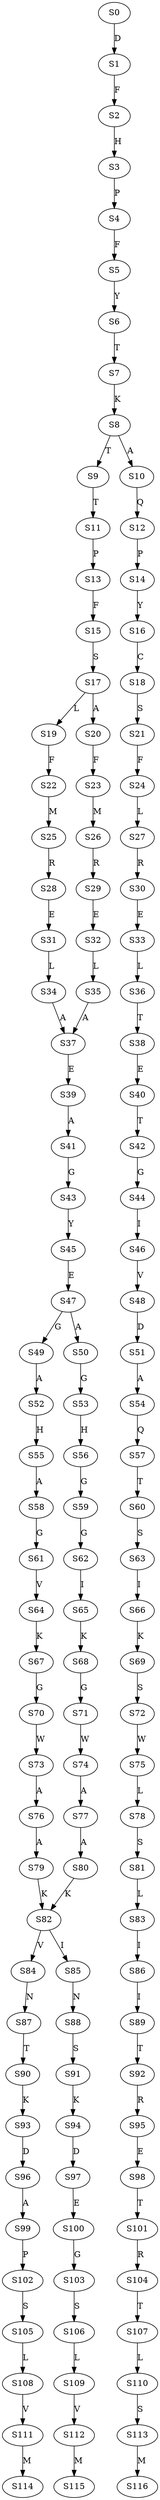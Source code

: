 strict digraph  {
	S0 -> S1 [ label = D ];
	S1 -> S2 [ label = F ];
	S2 -> S3 [ label = H ];
	S3 -> S4 [ label = P ];
	S4 -> S5 [ label = F ];
	S5 -> S6 [ label = Y ];
	S6 -> S7 [ label = T ];
	S7 -> S8 [ label = K ];
	S8 -> S9 [ label = T ];
	S8 -> S10 [ label = A ];
	S9 -> S11 [ label = T ];
	S10 -> S12 [ label = Q ];
	S11 -> S13 [ label = P ];
	S12 -> S14 [ label = P ];
	S13 -> S15 [ label = F ];
	S14 -> S16 [ label = Y ];
	S15 -> S17 [ label = S ];
	S16 -> S18 [ label = C ];
	S17 -> S19 [ label = L ];
	S17 -> S20 [ label = A ];
	S18 -> S21 [ label = S ];
	S19 -> S22 [ label = F ];
	S20 -> S23 [ label = F ];
	S21 -> S24 [ label = F ];
	S22 -> S25 [ label = M ];
	S23 -> S26 [ label = M ];
	S24 -> S27 [ label = L ];
	S25 -> S28 [ label = R ];
	S26 -> S29 [ label = R ];
	S27 -> S30 [ label = R ];
	S28 -> S31 [ label = E ];
	S29 -> S32 [ label = E ];
	S30 -> S33 [ label = E ];
	S31 -> S34 [ label = L ];
	S32 -> S35 [ label = L ];
	S33 -> S36 [ label = L ];
	S34 -> S37 [ label = A ];
	S35 -> S37 [ label = A ];
	S36 -> S38 [ label = T ];
	S37 -> S39 [ label = E ];
	S38 -> S40 [ label = E ];
	S39 -> S41 [ label = A ];
	S40 -> S42 [ label = T ];
	S41 -> S43 [ label = G ];
	S42 -> S44 [ label = G ];
	S43 -> S45 [ label = Y ];
	S44 -> S46 [ label = I ];
	S45 -> S47 [ label = E ];
	S46 -> S48 [ label = V ];
	S47 -> S49 [ label = G ];
	S47 -> S50 [ label = A ];
	S48 -> S51 [ label = D ];
	S49 -> S52 [ label = A ];
	S50 -> S53 [ label = G ];
	S51 -> S54 [ label = A ];
	S52 -> S55 [ label = H ];
	S53 -> S56 [ label = H ];
	S54 -> S57 [ label = Q ];
	S55 -> S58 [ label = A ];
	S56 -> S59 [ label = G ];
	S57 -> S60 [ label = T ];
	S58 -> S61 [ label = G ];
	S59 -> S62 [ label = G ];
	S60 -> S63 [ label = S ];
	S61 -> S64 [ label = V ];
	S62 -> S65 [ label = I ];
	S63 -> S66 [ label = I ];
	S64 -> S67 [ label = K ];
	S65 -> S68 [ label = K ];
	S66 -> S69 [ label = K ];
	S67 -> S70 [ label = G ];
	S68 -> S71 [ label = G ];
	S69 -> S72 [ label = S ];
	S70 -> S73 [ label = W ];
	S71 -> S74 [ label = W ];
	S72 -> S75 [ label = W ];
	S73 -> S76 [ label = A ];
	S74 -> S77 [ label = A ];
	S75 -> S78 [ label = L ];
	S76 -> S79 [ label = A ];
	S77 -> S80 [ label = A ];
	S78 -> S81 [ label = S ];
	S79 -> S82 [ label = K ];
	S80 -> S82 [ label = K ];
	S81 -> S83 [ label = L ];
	S82 -> S84 [ label = V ];
	S82 -> S85 [ label = I ];
	S83 -> S86 [ label = I ];
	S84 -> S87 [ label = N ];
	S85 -> S88 [ label = N ];
	S86 -> S89 [ label = I ];
	S87 -> S90 [ label = T ];
	S88 -> S91 [ label = S ];
	S89 -> S92 [ label = T ];
	S90 -> S93 [ label = K ];
	S91 -> S94 [ label = K ];
	S92 -> S95 [ label = R ];
	S93 -> S96 [ label = D ];
	S94 -> S97 [ label = D ];
	S95 -> S98 [ label = E ];
	S96 -> S99 [ label = A ];
	S97 -> S100 [ label = E ];
	S98 -> S101 [ label = T ];
	S99 -> S102 [ label = P ];
	S100 -> S103 [ label = G ];
	S101 -> S104 [ label = R ];
	S102 -> S105 [ label = S ];
	S103 -> S106 [ label = S ];
	S104 -> S107 [ label = T ];
	S105 -> S108 [ label = L ];
	S106 -> S109 [ label = L ];
	S107 -> S110 [ label = L ];
	S108 -> S111 [ label = V ];
	S109 -> S112 [ label = V ];
	S110 -> S113 [ label = S ];
	S111 -> S114 [ label = M ];
	S112 -> S115 [ label = M ];
	S113 -> S116 [ label = M ];
}
